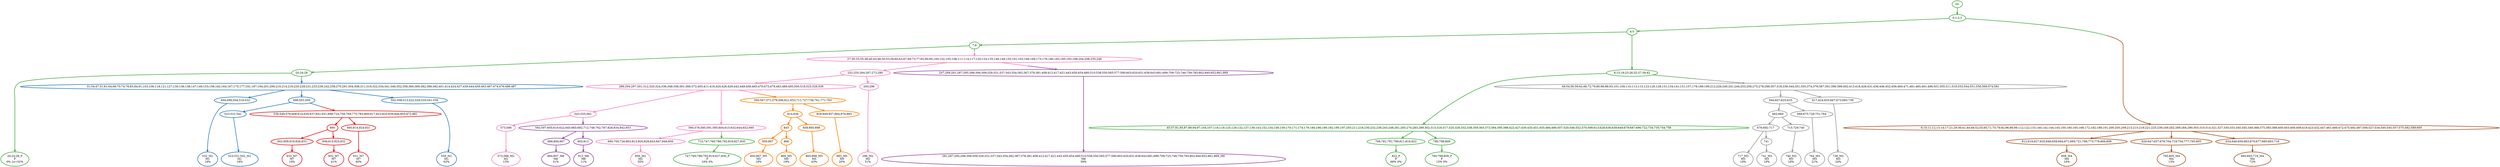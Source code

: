 digraph T {
	{
		rank=same
		73 [penwidth=3,colorscheme=set19,color=3,label="20;24;28_P\nP\n0% 1e+02%"]
		68 [penwidth=3,colorscheme=set19,color=3,label="747;760;786;792;819;827;830_P\nP\n16% 0%"]
		64 [penwidth=3,colorscheme=set19,color=3,label="822_P\nP\n68% 0%"]
		62 [penwidth=3,colorscheme=set19,color=3,label="780;798;809_P\nP\n15% 0%"]
		60 [penwidth=3,colorscheme=set19,color=2,label="532_M1\nM1\n19%"]
		57 [penwidth=3,colorscheme=set19,color=2,label="523;531;542_M1\nM1\n18%"]
		55 [penwidth=3,colorscheme=set19,color=2,label="559_M1\nM1\n62%"]
		53 [penwidth=3,colorscheme=set19,color=8,label="573;588_M2\nM2\n15%"]
		51 [penwidth=3,colorscheme=set19,color=8,label="856_M2\nM2\n35%"]
		49 [penwidth=3,colorscheme=set19,color=8,label="296_M2\nM2\n51%"]
		45 [penwidth=3,colorscheme=set19,color=9,label="717_M3\nM3\n19%"]
		43 [penwidth=3,colorscheme=set19,color=9,label="741_M3\nM3\n19%"]
		41 [penwidth=3,colorscheme=set19,color=9,label="740_M3\nM3\n18%"]
		39 [penwidth=3,colorscheme=set19,color=9,label="764_M3\nM3\n21%"]
		37 [penwidth=3,colorscheme=set19,color=9,label="738_M3\nM3\n24%"]
		35 [penwidth=3,colorscheme=set19,color=7,label="808_M4\nM4\n16%"]
		33 [penwidth=3,colorscheme=set19,color=7,label="795;805_M4\nM4\n13%"]
		31 [penwidth=3,colorscheme=set19,color=7,label="685;693;718_M4\nM4\n72%"]
		27 [penwidth=3,colorscheme=set19,color=5,label="850;867_M5\nM5\n18%"]
		25 [penwidth=3,colorscheme=set19,color=5,label="866_M5\nM5\n19%"]
		23 [penwidth=3,colorscheme=set19,color=5,label="865;898_M5\nM5\n43%"]
		21 [penwidth=3,colorscheme=set19,color=5,label="883_M5\nM5\n20%"]
		20 [penwidth=3,colorscheme=set19,color=4,label="281;287;295;298;306;309;329;331;337;343;354;362;367;378;381;408;412;417;421;443;450;454;480;510;538;550;565;577;590;603;620;631;638;643;681;699;709;725;746;759;785;802;840;852;861;869_M6\nM6\n58%"]
		18 [penwidth=3,colorscheme=set19,color=4,label="894;907_M6\nM6\n31%"]
		16 [penwidth=3,colorscheme=set19,color=4,label="913_M6\nM6\n11%"]
		13 [penwidth=3,colorscheme=set19,color=1,label="933_M7\nM7\n19%"]
		11 [penwidth=3,colorscheme=set19,color=1,label="932_M7\nM7\n41%"]
		9 [penwidth=3,colorscheme=set19,color=1,label="931_M7\nM7\n40%"]
	}
	78 [penwidth=3,colorscheme=set19,color=3,label="GL"]
	77 [penwidth=3,colorscheme=set19,color=3,label="0;1;2;3"]
	76 [penwidth=3,colorscheme=set19,color=3,label="4;5"]
	75 [penwidth=3,colorscheme=set19,color=3,label="7;9"]
	74 [penwidth=3,colorscheme=set19,color=3,label="20;24;28"]
	72 [penwidth=3,colorscheme=set19,color=8,label="252;255;264;267;272;280"]
	71 [penwidth=3,colorscheme=set19,color=8,label="286;294;297;301;312;320;324;336;348;358;361;366;372;405;411;416;420;426;429;442;449;458;465;470;473;479;483;489;495;500;518;525;526;539"]
	70 [penwidth=3,colorscheme=set19,color=8,label="543;555;562"]
	69 [penwidth=3,colorscheme=set19,color=8,label="566;578;585;591;595;604;615;632;644;652;660"]
	67 [penwidth=3,colorscheme=set19,color=3,label="8;15;19;23;26;32;37;39;42"]
	66 [penwidth=3,colorscheme=set19,color=3,label="45;57;81;85;87;89;94;97;104;107;116;119;125;129;132;137;139;143;152;154;158;159;170;171;174;179;184;186;190;192;195;197;203;211;218;230;232;238;243;248;261;265;274;283;289;302;313;316;317;325;326;332;338;359;363;373;384;395;398;422;427;430;435;451;455;484;490;507;520;546;552;570;599;613;628;636;639;649;679;687;696;722;734;735;744;756"]
	65 [penwidth=3,colorscheme=set19,color=3,label="768;781;791;799;811;816;822"]
	63 [penwidth=3,colorscheme=set19,color=3,label="780;798;809"]
	61 [penwidth=3,colorscheme=set19,color=2,label="494;499;504;516;532"]
	59 [penwidth=3,colorscheme=set19,color=2,label="498;503;509"]
	58 [penwidth=3,colorscheme=set19,color=2,label="523;531;542"]
	56 [penwidth=3,colorscheme=set19,color=2,label="502;508;513;522;529;535;541;559"]
	54 [penwidth=3,colorscheme=set19,color=8,label="573;588"]
	52 [penwidth=3,colorscheme=set19,color=8,label="690;700;726;803;813;820;828;843;847;848;856"]
	50 [penwidth=3,colorscheme=set19,color=8,label="293;296"]
	48 [penwidth=3,colorscheme=set19,color=9,label="594;607;625;633"]
	47 [penwidth=3,colorscheme=set19,color=9,label="662;669"]
	46 [penwidth=3,colorscheme=set19,color=9,label="676;692;717"]
	44 [penwidth=3,colorscheme=set19,color=9,label="741"]
	42 [penwidth=3,colorscheme=set19,color=9,label="715;729;740"]
	40 [penwidth=3,colorscheme=set19,color=9,label="668;675;728;751;764"]
	38 [penwidth=3,colorscheme=set19,color=9,label="617;624;655;667;673;683;738"]
	36 [penwidth=3,colorscheme=set19,color=7,label="612;618;627;635;648;658;664;671;695;721;766;773;778;806;808"]
	34 [penwidth=3,colorscheme=set19,color=7,label="626;647;657;678;704;719;754;777;795;805"]
	32 [penwidth=3,colorscheme=set19,color=7,label="634;646;656;663;670;677;685;693;718"]
	30 [penwidth=3,colorscheme=set19,color=5,label="814;836"]
	29 [penwidth=3,colorscheme=set19,color=5,label="845"]
	28 [penwidth=3,colorscheme=set19,color=5,label="850;867"]
	26 [penwidth=3,colorscheme=set19,color=5,label="866"]
	24 [penwidth=3,colorscheme=set19,color=5,label="858;865;898"]
	22 [penwidth=3,colorscheme=set19,color=5,label="829;849;857;864;876;883"]
	19 [penwidth=3,colorscheme=set19,color=4,label="888;894;907"]
	17 [penwidth=3,colorscheme=set19,color=4,label="893;913"]
	15 [penwidth=3,colorscheme=set19,color=1,label="890"]
	14 [penwidth=3,colorscheme=set19,color=1,label="902;909;919;926;933"]
	12 [penwidth=3,colorscheme=set19,color=1,label="908;915;925;932"]
	10 [penwidth=3,colorscheme=set19,color=1,label="895;914;924;931"]
	8 [penwidth=3,colorscheme=set19,color=4,label="592;597;605;610;622;645;665;682;712;748;762;787;826;834;842;853"]
	7 [penwidth=3,colorscheme=set19,color=4,label="247;268;281;287;295;298;306;309;329;331;337;343;354;362;367;378;381;408;412;417;421;443;450;454;480;510;538;550;565;577;590;603;620;631;638;643;681;699;709;725;746;759;785;802;840;852;861;869"]
	6 [penwidth=3,colorscheme=set19,color=3,label="710;747;760;786;792;819;827;830"]
	5 [penwidth=3,colorscheme=set19,color=5,label="560;567;571;579;596;621;653;711;727;736;761;771;793"]
	4 [penwidth=3,colorscheme=set19,color=1,label="536;549;576;608;614;629;637;641;651;698;724;758;769;775;783;800;817;823;832;839;846;855;872;881"]
	3 [penwidth=3,colorscheme=set19,color=7,label="6;10;11;12;13;14;17;21;29;36;41;44;48;52;55;65;71;75;79;92;96;98;99;112;122;133;140;142;144;145;150;160;165;168;172;182;188;191;200;205;209;213;215;219;221;225;239;249;262;269;284;290;303;310;314;321;327;330;333;340;345;349;368;375;385;388;400;403;406;409;419;423;432;447;461;466;472;475;492;497;506;527;534;540;545;557;575;582;589;600"]
	2 [penwidth=3,colorscheme=set19,color=9,label="49;54;56;59;62;66;72;76;80;86;88;93;101;109;110;113;115;123;126;128;131;134;141;151;157;178;189;199;212;226;240;241;244;253;256;275;278;299;307;318;339;344;351;355;374;379;387;391;396;399;402;413;418;428;431;436;446;452;456;460;471;481;485;491;496;501;505;511;519;533;544;551;556;569;574;581"]
	1 [penwidth=3,colorscheme=set19,color=8,label="27;30;33;35;38;40;43;46;50;53;58;60;63;67;69;73;77;82;90;95;100;102;105;108;111;114;117;120;124;135;146;148;155;161;163;166;169;173;176;180;183;185;193;198;204;208;235;246"]
	0 [penwidth=3,colorscheme=set19,color=2,label="31;34;47;51;61;64;68;70;74;78;83;84;91;103;106;118;121;127;130;136;138;147;149;153;156;162;164;167;175;177;181;187;194;201;206;210;214;216;220;228;231;233;236;242;258;270;291;304;308;311;319;322;334;341;346;352;356;360;369;382;389;392;401;414;424;437;439;444;459;463;467;474;476;486;487"]
	78 -> 77 [penwidth=3,colorscheme=set19,color=3]
	77 -> 76 [penwidth=3,colorscheme=set19,color=3]
	77 -> 3 [penwidth=3,colorscheme=set19,color="3;0.5:7"]
	76 -> 75 [penwidth=3,colorscheme=set19,color=3]
	76 -> 67 [penwidth=3,colorscheme=set19,color=3]
	75 -> 74 [penwidth=3,colorscheme=set19,color=3]
	75 -> 1 [penwidth=3,colorscheme=set19,color="3;0.5:8"]
	74 -> 73 [penwidth=3,colorscheme=set19,color=3]
	74 -> 0 [penwidth=3,colorscheme=set19,color="3;0.5:2"]
	72 -> 50 [penwidth=3,colorscheme=set19,color=8]
	72 -> 71 [penwidth=3,colorscheme=set19,color=8]
	71 -> 69 [penwidth=3,colorscheme=set19,color=8]
	71 -> 70 [penwidth=3,colorscheme=set19,color=8]
	71 -> 5 [penwidth=3,colorscheme=set19,color="8;0.5:5"]
	70 -> 54 [penwidth=3,colorscheme=set19,color=8]
	70 -> 8 [penwidth=3,colorscheme=set19,color="8;0.5:4"]
	69 -> 52 [penwidth=3,colorscheme=set19,color=8]
	69 -> 6 [penwidth=3,colorscheme=set19,color="8;0.5:3"]
	67 -> 66 [penwidth=3,colorscheme=set19,color=3]
	67 -> 2 [penwidth=3,colorscheme=set19,color="3;0.5:9"]
	66 -> 63 [penwidth=3,colorscheme=set19,color=3]
	66 -> 65 [penwidth=3,colorscheme=set19,color=3]
	65 -> 64 [penwidth=3,colorscheme=set19,color=3]
	63 -> 62 [penwidth=3,colorscheme=set19,color=3]
	61 -> 60 [penwidth=3,colorscheme=set19,color=2]
	59 -> 58 [penwidth=3,colorscheme=set19,color=2]
	59 -> 4 [penwidth=3,colorscheme=set19,color="2;0.5:1"]
	58 -> 57 [penwidth=3,colorscheme=set19,color=2]
	56 -> 55 [penwidth=3,colorscheme=set19,color=2]
	54 -> 53 [penwidth=3,colorscheme=set19,color=8]
	52 -> 51 [penwidth=3,colorscheme=set19,color=8]
	50 -> 49 [penwidth=3,colorscheme=set19,color=8]
	48 -> 47 [penwidth=3,colorscheme=set19,color=9]
	48 -> 40 [penwidth=3,colorscheme=set19,color=9]
	47 -> 42 [penwidth=3,colorscheme=set19,color=9]
	47 -> 46 [penwidth=3,colorscheme=set19,color=9]
	46 -> 45 [penwidth=3,colorscheme=set19,color=9]
	46 -> 44 [penwidth=3,colorscheme=set19,color=9]
	44 -> 43 [penwidth=3,colorscheme=set19,color=9]
	42 -> 41 [penwidth=3,colorscheme=set19,color=9]
	40 -> 39 [penwidth=3,colorscheme=set19,color=9]
	38 -> 37 [penwidth=3,colorscheme=set19,color=9]
	36 -> 35 [penwidth=3,colorscheme=set19,color=7]
	34 -> 33 [penwidth=3,colorscheme=set19,color=7]
	32 -> 31 [penwidth=3,colorscheme=set19,color=7]
	30 -> 29 [penwidth=3,colorscheme=set19,color=5]
	30 -> 24 [penwidth=3,colorscheme=set19,color=5]
	29 -> 28 [penwidth=3,colorscheme=set19,color=5]
	29 -> 26 [penwidth=3,colorscheme=set19,color=5]
	28 -> 27 [penwidth=3,colorscheme=set19,color=5]
	26 -> 25 [penwidth=3,colorscheme=set19,color=5]
	24 -> 23 [penwidth=3,colorscheme=set19,color=5]
	22 -> 21 [penwidth=3,colorscheme=set19,color=5]
	19 -> 18 [penwidth=3,colorscheme=set19,color=4]
	17 -> 16 [penwidth=3,colorscheme=set19,color=4]
	15 -> 12 [penwidth=3,colorscheme=set19,color=1]
	15 -> 14 [penwidth=3,colorscheme=set19,color=1]
	14 -> 13 [penwidth=3,colorscheme=set19,color=1]
	12 -> 11 [penwidth=3,colorscheme=set19,color=1]
	10 -> 9 [penwidth=3,colorscheme=set19,color=1]
	8 -> 19 [penwidth=3,colorscheme=set19,color=4]
	8 -> 17 [penwidth=3,colorscheme=set19,color=4]
	7 -> 20 [penwidth=3,colorscheme=set19,color=4]
	6 -> 68 [penwidth=3,colorscheme=set19,color=3]
	5 -> 30 [penwidth=3,colorscheme=set19,color=5]
	5 -> 22 [penwidth=3,colorscheme=set19,color=5]
	4 -> 15 [penwidth=3,colorscheme=set19,color=1]
	4 -> 10 [penwidth=3,colorscheme=set19,color=1]
	3 -> 36 [penwidth=3,colorscheme=set19,color=7]
	3 -> 34 [penwidth=3,colorscheme=set19,color=7]
	3 -> 32 [penwidth=3,colorscheme=set19,color=7]
	2 -> 48 [penwidth=3,colorscheme=set19,color=9]
	2 -> 38 [penwidth=3,colorscheme=set19,color=9]
	1 -> 72 [penwidth=3,colorscheme=set19,color=8]
	1 -> 7 [penwidth=3,colorscheme=set19,color="8;0.5:4"]
	0 -> 61 [penwidth=3,colorscheme=set19,color=2]
	0 -> 59 [penwidth=3,colorscheme=set19,color=2]
	0 -> 56 [penwidth=3,colorscheme=set19,color=2]
}
